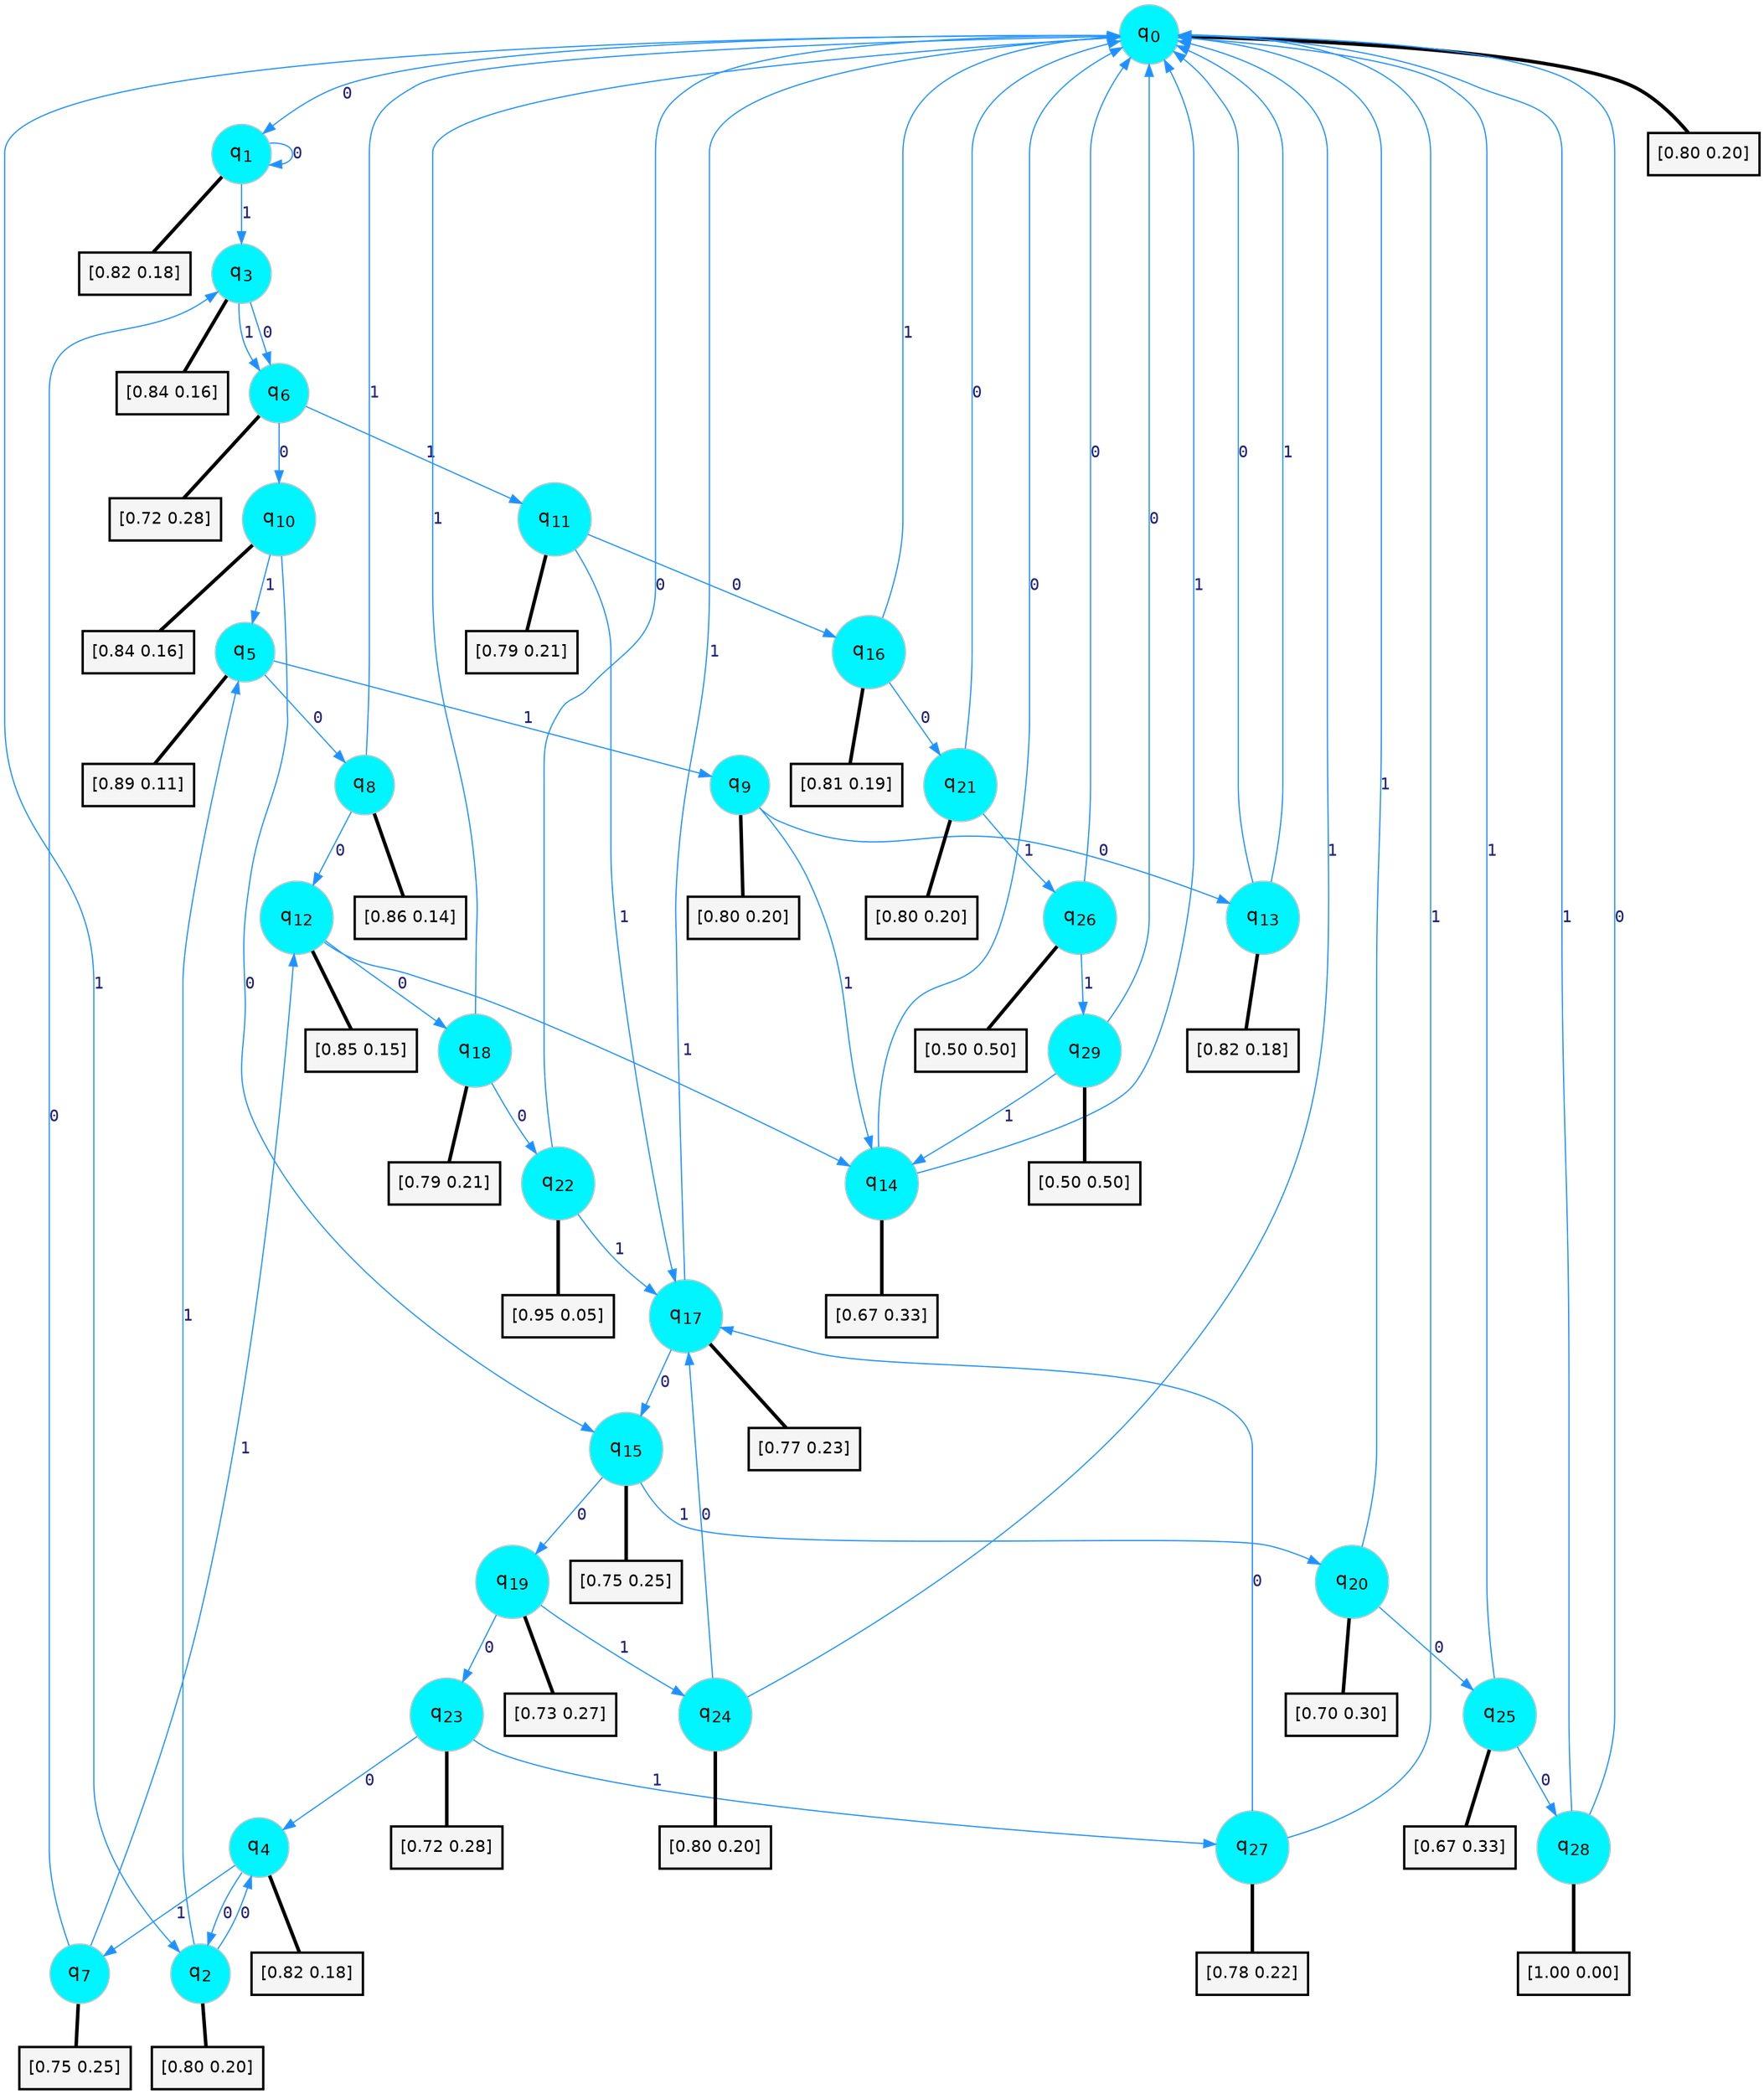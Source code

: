 digraph G {
graph [
bgcolor=transparent, dpi=300, rankdir=TD, size="40,25"];
node [
color=gray, fillcolor=turquoise1, fontcolor=black, fontname=Helvetica, fontsize=16, fontweight=bold, shape=circle, style=filled];
edge [
arrowsize=1, color=dodgerblue1, fontcolor=midnightblue, fontname=courier, fontweight=bold, penwidth=1, style=solid, weight=20];
0[label=<q<SUB>0</SUB>>];
1[label=<q<SUB>1</SUB>>];
2[label=<q<SUB>2</SUB>>];
3[label=<q<SUB>3</SUB>>];
4[label=<q<SUB>4</SUB>>];
5[label=<q<SUB>5</SUB>>];
6[label=<q<SUB>6</SUB>>];
7[label=<q<SUB>7</SUB>>];
8[label=<q<SUB>8</SUB>>];
9[label=<q<SUB>9</SUB>>];
10[label=<q<SUB>10</SUB>>];
11[label=<q<SUB>11</SUB>>];
12[label=<q<SUB>12</SUB>>];
13[label=<q<SUB>13</SUB>>];
14[label=<q<SUB>14</SUB>>];
15[label=<q<SUB>15</SUB>>];
16[label=<q<SUB>16</SUB>>];
17[label=<q<SUB>17</SUB>>];
18[label=<q<SUB>18</SUB>>];
19[label=<q<SUB>19</SUB>>];
20[label=<q<SUB>20</SUB>>];
21[label=<q<SUB>21</SUB>>];
22[label=<q<SUB>22</SUB>>];
23[label=<q<SUB>23</SUB>>];
24[label=<q<SUB>24</SUB>>];
25[label=<q<SUB>25</SUB>>];
26[label=<q<SUB>26</SUB>>];
27[label=<q<SUB>27</SUB>>];
28[label=<q<SUB>28</SUB>>];
29[label=<q<SUB>29</SUB>>];
30[label="[0.80 0.20]", shape=box,fontcolor=black, fontname=Helvetica, fontsize=14, penwidth=2, fillcolor=whitesmoke,color=black];
31[label="[0.82 0.18]", shape=box,fontcolor=black, fontname=Helvetica, fontsize=14, penwidth=2, fillcolor=whitesmoke,color=black];
32[label="[0.80 0.20]", shape=box,fontcolor=black, fontname=Helvetica, fontsize=14, penwidth=2, fillcolor=whitesmoke,color=black];
33[label="[0.84 0.16]", shape=box,fontcolor=black, fontname=Helvetica, fontsize=14, penwidth=2, fillcolor=whitesmoke,color=black];
34[label="[0.82 0.18]", shape=box,fontcolor=black, fontname=Helvetica, fontsize=14, penwidth=2, fillcolor=whitesmoke,color=black];
35[label="[0.89 0.11]", shape=box,fontcolor=black, fontname=Helvetica, fontsize=14, penwidth=2, fillcolor=whitesmoke,color=black];
36[label="[0.72 0.28]", shape=box,fontcolor=black, fontname=Helvetica, fontsize=14, penwidth=2, fillcolor=whitesmoke,color=black];
37[label="[0.75 0.25]", shape=box,fontcolor=black, fontname=Helvetica, fontsize=14, penwidth=2, fillcolor=whitesmoke,color=black];
38[label="[0.86 0.14]", shape=box,fontcolor=black, fontname=Helvetica, fontsize=14, penwidth=2, fillcolor=whitesmoke,color=black];
39[label="[0.80 0.20]", shape=box,fontcolor=black, fontname=Helvetica, fontsize=14, penwidth=2, fillcolor=whitesmoke,color=black];
40[label="[0.84 0.16]", shape=box,fontcolor=black, fontname=Helvetica, fontsize=14, penwidth=2, fillcolor=whitesmoke,color=black];
41[label="[0.79 0.21]", shape=box,fontcolor=black, fontname=Helvetica, fontsize=14, penwidth=2, fillcolor=whitesmoke,color=black];
42[label="[0.85 0.15]", shape=box,fontcolor=black, fontname=Helvetica, fontsize=14, penwidth=2, fillcolor=whitesmoke,color=black];
43[label="[0.82 0.18]", shape=box,fontcolor=black, fontname=Helvetica, fontsize=14, penwidth=2, fillcolor=whitesmoke,color=black];
44[label="[0.67 0.33]", shape=box,fontcolor=black, fontname=Helvetica, fontsize=14, penwidth=2, fillcolor=whitesmoke,color=black];
45[label="[0.75 0.25]", shape=box,fontcolor=black, fontname=Helvetica, fontsize=14, penwidth=2, fillcolor=whitesmoke,color=black];
46[label="[0.81 0.19]", shape=box,fontcolor=black, fontname=Helvetica, fontsize=14, penwidth=2, fillcolor=whitesmoke,color=black];
47[label="[0.77 0.23]", shape=box,fontcolor=black, fontname=Helvetica, fontsize=14, penwidth=2, fillcolor=whitesmoke,color=black];
48[label="[0.79 0.21]", shape=box,fontcolor=black, fontname=Helvetica, fontsize=14, penwidth=2, fillcolor=whitesmoke,color=black];
49[label="[0.73 0.27]", shape=box,fontcolor=black, fontname=Helvetica, fontsize=14, penwidth=2, fillcolor=whitesmoke,color=black];
50[label="[0.70 0.30]", shape=box,fontcolor=black, fontname=Helvetica, fontsize=14, penwidth=2, fillcolor=whitesmoke,color=black];
51[label="[0.80 0.20]", shape=box,fontcolor=black, fontname=Helvetica, fontsize=14, penwidth=2, fillcolor=whitesmoke,color=black];
52[label="[0.95 0.05]", shape=box,fontcolor=black, fontname=Helvetica, fontsize=14, penwidth=2, fillcolor=whitesmoke,color=black];
53[label="[0.72 0.28]", shape=box,fontcolor=black, fontname=Helvetica, fontsize=14, penwidth=2, fillcolor=whitesmoke,color=black];
54[label="[0.80 0.20]", shape=box,fontcolor=black, fontname=Helvetica, fontsize=14, penwidth=2, fillcolor=whitesmoke,color=black];
55[label="[0.67 0.33]", shape=box,fontcolor=black, fontname=Helvetica, fontsize=14, penwidth=2, fillcolor=whitesmoke,color=black];
56[label="[0.50 0.50]", shape=box,fontcolor=black, fontname=Helvetica, fontsize=14, penwidth=2, fillcolor=whitesmoke,color=black];
57[label="[0.78 0.22]", shape=box,fontcolor=black, fontname=Helvetica, fontsize=14, penwidth=2, fillcolor=whitesmoke,color=black];
58[label="[1.00 0.00]", shape=box,fontcolor=black, fontname=Helvetica, fontsize=14, penwidth=2, fillcolor=whitesmoke,color=black];
59[label="[0.50 0.50]", shape=box,fontcolor=black, fontname=Helvetica, fontsize=14, penwidth=2, fillcolor=whitesmoke,color=black];
0->1 [label=0];
0->2 [label=1];
0->30 [arrowhead=none, penwidth=3,color=black];
1->1 [label=0];
1->3 [label=1];
1->31 [arrowhead=none, penwidth=3,color=black];
2->4 [label=0];
2->5 [label=1];
2->32 [arrowhead=none, penwidth=3,color=black];
3->6 [label=0];
3->6 [label=1];
3->33 [arrowhead=none, penwidth=3,color=black];
4->2 [label=0];
4->7 [label=1];
4->34 [arrowhead=none, penwidth=3,color=black];
5->8 [label=0];
5->9 [label=1];
5->35 [arrowhead=none, penwidth=3,color=black];
6->10 [label=0];
6->11 [label=1];
6->36 [arrowhead=none, penwidth=3,color=black];
7->3 [label=0];
7->12 [label=1];
7->37 [arrowhead=none, penwidth=3,color=black];
8->12 [label=0];
8->0 [label=1];
8->38 [arrowhead=none, penwidth=3,color=black];
9->13 [label=0];
9->14 [label=1];
9->39 [arrowhead=none, penwidth=3,color=black];
10->15 [label=0];
10->5 [label=1];
10->40 [arrowhead=none, penwidth=3,color=black];
11->16 [label=0];
11->17 [label=1];
11->41 [arrowhead=none, penwidth=3,color=black];
12->18 [label=0];
12->14 [label=1];
12->42 [arrowhead=none, penwidth=3,color=black];
13->0 [label=0];
13->0 [label=1];
13->43 [arrowhead=none, penwidth=3,color=black];
14->0 [label=0];
14->0 [label=1];
14->44 [arrowhead=none, penwidth=3,color=black];
15->19 [label=0];
15->20 [label=1];
15->45 [arrowhead=none, penwidth=3,color=black];
16->21 [label=0];
16->0 [label=1];
16->46 [arrowhead=none, penwidth=3,color=black];
17->15 [label=0];
17->0 [label=1];
17->47 [arrowhead=none, penwidth=3,color=black];
18->22 [label=0];
18->0 [label=1];
18->48 [arrowhead=none, penwidth=3,color=black];
19->23 [label=0];
19->24 [label=1];
19->49 [arrowhead=none, penwidth=3,color=black];
20->25 [label=0];
20->0 [label=1];
20->50 [arrowhead=none, penwidth=3,color=black];
21->0 [label=0];
21->26 [label=1];
21->51 [arrowhead=none, penwidth=3,color=black];
22->0 [label=0];
22->17 [label=1];
22->52 [arrowhead=none, penwidth=3,color=black];
23->4 [label=0];
23->27 [label=1];
23->53 [arrowhead=none, penwidth=3,color=black];
24->17 [label=0];
24->0 [label=1];
24->54 [arrowhead=none, penwidth=3,color=black];
25->28 [label=0];
25->0 [label=1];
25->55 [arrowhead=none, penwidth=3,color=black];
26->0 [label=0];
26->29 [label=1];
26->56 [arrowhead=none, penwidth=3,color=black];
27->17 [label=0];
27->0 [label=1];
27->57 [arrowhead=none, penwidth=3,color=black];
28->0 [label=0];
28->0 [label=1];
28->58 [arrowhead=none, penwidth=3,color=black];
29->0 [label=0];
29->14 [label=1];
29->59 [arrowhead=none, penwidth=3,color=black];
}
